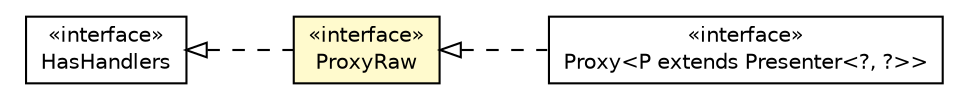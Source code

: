 #!/usr/local/bin/dot
#
# Class diagram 
# Generated by UMLGraph version R5_6-24-gf6e263 (http://www.umlgraph.org/)
#

digraph G {
	edge [fontname="Helvetica",fontsize=10,labelfontname="Helvetica",labelfontsize=10];
	node [fontname="Helvetica",fontsize=10,shape=plaintext];
	nodesep=0.25;
	ranksep=0.5;
	rankdir=LR;
	// com.gwtplatform.mvp.client.proxy.ProxyRaw
	c307252 [label=<<table title="com.gwtplatform.mvp.client.proxy.ProxyRaw" border="0" cellborder="1" cellspacing="0" cellpadding="2" port="p" bgcolor="lemonChiffon" href="./ProxyRaw.html">
		<tr><td><table border="0" cellspacing="0" cellpadding="1">
<tr><td align="center" balign="center"> &#171;interface&#187; </td></tr>
<tr><td align="center" balign="center"> ProxyRaw </td></tr>
		</table></td></tr>
		</table>>, URL="./ProxyRaw.html", fontname="Helvetica", fontcolor="black", fontsize=10.0];
	// com.gwtplatform.mvp.client.proxy.Proxy<P extends com.gwtplatform.mvp.client.Presenter<?, ?>>
	c307257 [label=<<table title="com.gwtplatform.mvp.client.proxy.Proxy" border="0" cellborder="1" cellspacing="0" cellpadding="2" port="p" href="./Proxy.html">
		<tr><td><table border="0" cellspacing="0" cellpadding="1">
<tr><td align="center" balign="center"> &#171;interface&#187; </td></tr>
<tr><td align="center" balign="center"> Proxy&lt;P extends Presenter&lt;?, ?&gt;&gt; </td></tr>
		</table></td></tr>
		</table>>, URL="./Proxy.html", fontname="Helvetica", fontcolor="black", fontsize=10.0];
	//com.gwtplatform.mvp.client.proxy.ProxyRaw implements com.google.gwt.event.shared.HasHandlers
	c307654:p -> c307252:p [dir=back,arrowtail=empty,style=dashed];
	//com.gwtplatform.mvp.client.proxy.Proxy<P extends com.gwtplatform.mvp.client.Presenter<?, ?>> implements com.gwtplatform.mvp.client.proxy.ProxyRaw
	c307252:p -> c307257:p [dir=back,arrowtail=empty,style=dashed];
	// com.google.gwt.event.shared.HasHandlers
	c307654 [label=<<table title="com.google.gwt.event.shared.HasHandlers" border="0" cellborder="1" cellspacing="0" cellpadding="2" port="p" href="http://google-web-toolkit.googlecode.com/svn/javadoc/latest/com/google/gwt/event/shared/HasHandlers.html">
		<tr><td><table border="0" cellspacing="0" cellpadding="1">
<tr><td align="center" balign="center"> &#171;interface&#187; </td></tr>
<tr><td align="center" balign="center"> HasHandlers </td></tr>
		</table></td></tr>
		</table>>, URL="http://google-web-toolkit.googlecode.com/svn/javadoc/latest/com/google/gwt/event/shared/HasHandlers.html", fontname="Helvetica", fontcolor="black", fontsize=10.0];
}

